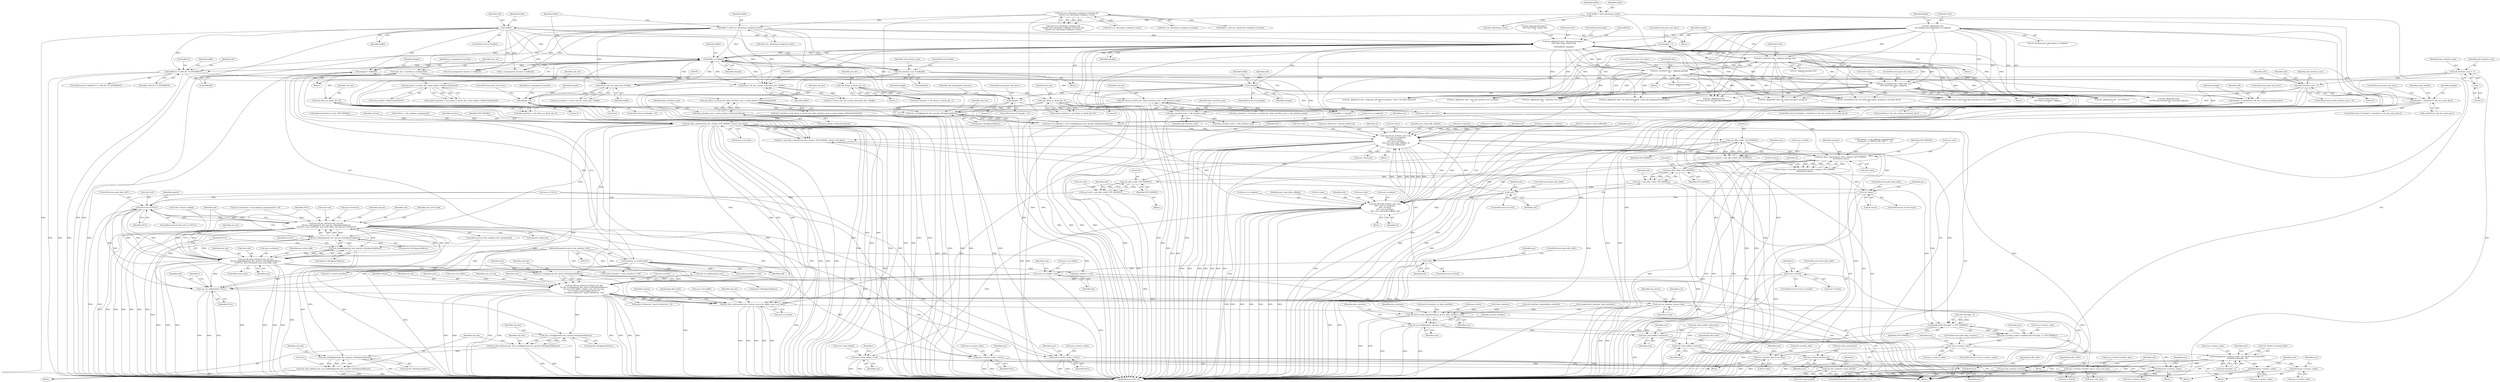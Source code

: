 digraph "0_linux_8835ba4a39cf53f705417b3b3a94eb067673f2c9@pointer" {
"1000955" [label="(Call,usb_rcvbulkpipe(usb_dev, epread->bEndpointAddress))"];
"1000478" [label="(Call,usb_ifnum_to_if(usb_dev, 0))"];
"1000162" [label="(Call,*usb_dev = interface_to_usbdev(intf))"];
"1000164" [label="(Call,interface_to_usbdev(intf))"];
"1000120" [label="(MethodParameterIn,struct usb_interface *intf)"];
"1000542" [label="(Call,usb_ifnum_to_if(usb_dev, (data_interface_num = union_header->bSlaveInterface0)))"];
"1000535" [label="(Call,usb_ifnum_to_if(usb_dev, union_header->bMasterInterface0))"];
"1000544" [label="(Call,data_interface_num = union_header->bSlaveInterface0)"];
"1000484" [label="(Call,usb_ifnum_to_if(usb_dev, (data_interface_num = call_interface_num)))"];
"1000486" [label="(Call,data_interface_num = call_interface_num)"];
"1000462" [label="(Call,call_interface_num > 0)"];
"1000180" [label="(Call,call_interface_num = -1)"];
"1000182" [label="(Call,-1)"];
"1000432" [label="(Call,call_interface_num = buffer[4])"];
"1000454" [label="(Call,buffer += elength)"];
"1000348" [label="(Call,elength = 1)"];
"1000396" [label="(Call,elength < sizeof(struct usb_cdc_country_functional_desc))"];
"1000339" [label="(Call,!elength)"];
"1000333" [label="(Call,elength = buffer[0])"];
"1000308" [label="(Call,buffer = intf->cur_altsetting->endpoint->extra)"];
"1000277" [label="(Call,intf->cur_altsetting->endpoint->extralen &&\n\t\t\t\tintf->cur_altsetting->endpoint->extra)"];
"1000254" [label="(Call,!buffer)"];
"1000132" [label="(Call,*buffer = intf->altsetting->extra)"];
"1000411" [label="(Call,elength < 4)"];
"1000423" [label="(Call,elength < 5)"];
"1000439" [label="(Call,dev_dbg(&intf->dev, \"Ignoring descriptor: \"\n\t\t\t\t\t\"type %02x, length %ud\n\",\n\t\t\t\t\tbuffer[2], elength))"];
"1000293" [label="(Call,dev_dbg(&intf->dev,\n\t\t\t\t\"Seeking extra descriptors on endpoint\n\"))"];
"1000342" [label="(Call,dev_err(&intf->dev, \"skipping garbage byte\n\"))"];
"1000359" [label="(Call,dev_err(&intf->dev, \"skipping garbage\n\"))"];
"1000381" [label="(Call,dev_err(&intf->dev, \"More than one \"\n\t\t\t\t\t\"union descriptor, skipping ...\n\"))"];
"1000373" [label="(Call,elength < sizeof(struct usb_cdc_union_desc))"];
"1000403" [label="(Call,(struct usb_cdc_country_functional_desc *)buffer)"];
"1000353" [label="(Call,buffer[1] != USB_DT_CS_INTERFACE)"];
"1000390" [label="(Call,(struct usb_cdc_union_desc *)buffer)"];
"1000240" [label="(Call,usb_ifnum_to_if(usb_dev, 0))"];
"1000235" [label="(Call,usb_ifnum_to_if(usb_dev, 1))"];
"1000951" [label="(Call,acm->rx_endpoint = usb_rcvbulkpipe(usb_dev, epread->bEndpointAddress))"];
"1001114" [label="(Call,usb_fill_int_urb(urb, acm->dev,\n\t\t\t\t\t acm->rx_endpoint,\n\t\t\t\t\t rb->base,\n\t\t\t\t\t acm->readsize,\n\t\t\t\t\t acm_read_bulk_callback, rb,\n\t\t\t\t\t acm->bInterval))"];
"1001062" [label="(Call,usb_alloc_coherent(acm->dev, readsize, GFP_KERNEL,\n\t\t\t\t\t\t\t\t&rb->dma))"];
"1001058" [label="(Call,rb->base = usb_alloc_coherent(acm->dev, readsize, GFP_KERNEL,\n\t\t\t\t\t\t\t\t&rb->dma))"];
"1001073" [label="(Call,!rb->base)"];
"1001135" [label="(Call,usb_fill_bulk_urb(urb, acm->dev,\n\t\t\t\t\t  acm->rx_endpoint,\n\t\t\t\t\t  rb->base,\n\t\t\t\t\t  acm->readsize,\n\t\t\t\t\t  acm_read_bulk_callback, rb))"];
"1001151" [label="(Call,acm->read_urbs[i] = urb)"];
"1001582" [label="(Call,usb_free_urb(acm->read_urbs[i]))"];
"1001090" [label="(Call,usb_alloc_urb(0, GFP_KERNEL))"];
"1001088" [label="(Call,urb = usb_alloc_urb(0, GFP_KERNEL))"];
"1001094" [label="(Call,!urb)"];
"1001187" [label="(Call,usb_alloc_urb(0, GFP_KERNEL))"];
"1001183" [label="(Call,snd->urb = usb_alloc_urb(0, GFP_KERNEL))"];
"1001191" [label="(Call,snd->urb == NULL)"];
"1001200" [label="(Call,usb_fill_int_urb(snd->urb, usb_dev,\n\t\t\t\tusb_sndintpipe(usb_dev, epwrite->bEndpointAddress),\n\t\t\t\tNULL, acm->writesize, acm_write_bulk, snd, epwrite->bInterval))"];
"1001205" [label="(Call,usb_sndintpipe(usb_dev, epwrite->bEndpointAddress))"];
"1001225" [label="(Call,usb_sndbulkpipe(usb_dev, epwrite->bEndpointAddress))"];
"1001220" [label="(Call,usb_fill_bulk_urb(snd->urb, usb_dev,\n\t\t\t\tusb_sndbulkpipe(usb_dev, epwrite->bEndpointAddress),\n\t\t\t\tNULL, acm->writesize, acm_write_bulk, snd))"];
"1001345" [label="(Call,acm->country_codes = NULL)"];
"1001538" [label="(Call,kfree(acm->country_codes))"];
"1001381" [label="(Call,acm->country_codes = NULL)"];
"1001398" [label="(Call,usb_rcvintpipe(usb_dev, epctrl->bEndpointAddress))"];
"1001393" [label="(Call,usb_fill_int_urb(acm->ctrlurb, usb_dev,\n\t\t\t usb_rcvintpipe(usb_dev, epctrl->bEndpointAddress),\n\t\t\t acm->ctrl_buffer, ctrlsize, acm_ctrl_irq, acm,\n\t\t\t /* works around buggy devices */\n\t\t\t epctrl->bInterval ? epctrl->bInterval : 16))"];
"1001455" [label="(Call,acm_set_line(acm, &acm->line))"];
"1001461" [label="(Call,usb_driver_claim_interface(&acm_driver, data_interface, acm))"];
"1001466" [label="(Call,usb_set_intfdata(data_interface, acm))"];
"1001588" [label="(Call,acm_read_buffers_free(acm))"];
"1001595" [label="(Call,acm_write_buffers_free(acm))"];
"1001608" [label="(Call,acm_release_minor(acm))"];
"1001610" [label="(Call,kfree(acm))"];
"1001500" [label="(Call,usb_rcvbulkpipe(usb_dev, epread->bEndpointAddress))"];
"1001498" [label="(Call,usb_clear_halt(usb_dev, usb_rcvbulkpipe(usb_dev, epread->bEndpointAddress)))"];
"1001507" [label="(Call,usb_sndbulkpipe(usb_dev, epwrite->bEndpointAddress))"];
"1001505" [label="(Call,usb_clear_halt(usb_dev, usb_sndbulkpipe(usb_dev, epwrite->bEndpointAddress)))"];
"1001590" [label="(Call,usb_free_urb(acm->ctrlurb))"];
"1001598" [label="(Call,usb_free_coherent(usb_dev, ctrlsize, acm->ctrl_buffer, acm->ctrl_dma))"];
"1001552" [label="(Call,usb_set_intfdata(intf, NULL))"];
"1001283" [label="(Call,kmalloc(cfd->bLength - 4, GFP_KERNEL))"];
"1001279" [label="(Call,acm->country_codes = kmalloc(cfd->bLength - 4, GFP_KERNEL))"];
"1001291" [label="(Call,!acm->country_codes)"];
"1001305" [label="(Call,memcpy(acm->country_codes, (u8 *)&cfd->wCountyCode0,\n\t\t\t\t\t\t\tcfd->bLength - 4))"];
"1001341" [label="(Call,kfree(acm->country_codes))"];
"1001377" [label="(Call,kfree(acm->country_codes))"];
"1001102" [label="(Call,urb->transfer_dma = rb->dma)"];
"1001002" [label="(Call,usb_alloc_coherent(usb_dev, ctrlsize, GFP_KERNEL, &acm->ctrl_dma))"];
"1001000" [label="(Call,buf = usb_alloc_coherent(usb_dev, ctrlsize, GFP_KERNEL, &acm->ctrl_dma))"];
"1001011" [label="(Call,!buf)"];
"1001014" [label="(Call,acm->ctrl_buffer = buf)"];
"1001029" [label="(Call,usb_alloc_urb(0, GFP_KERNEL))"];
"1001025" [label="(Call,acm->ctrlurb = usb_alloc_urb(0, GFP_KERNEL))"];
"1001033" [label="(Call,!acm->ctrlurb)"];
"1001424" [label="(Call,acm->ctrlurb->transfer_dma = acm->ctrl_dma)"];
"1000697" [label="(Call,dev_dbg(&intf->dev,\n\t\t\t\t\"Your device has switched interfaces.\n\"))"];
"1001505" [label="(Call,usb_clear_halt(usb_dev, usb_sndbulkpipe(usb_dev, epwrite->bEndpointAddress)))"];
"1001600" [label="(Identifier,ctrlsize)"];
"1001610" [label="(Call,kfree(acm))"];
"1000245" [label="(Call,!data_interface)"];
"1000484" [label="(Call,usb_ifnum_to_if(usb_dev, (data_interface_num = call_interface_num)))"];
"1000448" [label="(Identifier,elength)"];
"1000725" [label="(Call,usb_interface_claimed(data_interface))"];
"1000542" [label="(Call,usb_ifnum_to_if(usb_dev, (data_interface_num = union_header->bSlaveInterface0)))"];
"1001591" [label="(Call,acm->ctrlurb)"];
"1001140" [label="(Call,acm->rx_endpoint)"];
"1000830" [label="(Call,acm_alloc_minor(acm))"];
"1001080" [label="(Identifier,rb)"];
"1001381" [label="(Call,acm->country_codes = NULL)"];
"1001149" [label="(Identifier,acm_read_bulk_callback)"];
"1001026" [label="(Call,acm->ctrlurb)"];
"1001226" [label="(Identifier,usb_dev)"];
"1001032" [label="(ControlStructure,if (!acm->ctrlurb))"];
"1001404" [label="(Identifier,acm)"];
"1001004" [label="(Identifier,ctrlsize)"];
"1000469" [label="(Identifier,intf)"];
"1001214" [label="(Identifier,acm_write_bulk)"];
"1001224" [label="(Identifier,usb_dev)"];
"1001047" [label="(Block,)"];
"1000183" [label="(Literal,1)"];
"1001346" [label="(Call,acm->country_codes)"];
"1000300" [label="(Identifier,buflen)"];
"1000382" [label="(Call,&intf->dev)"];
"1001018" [label="(Identifier,buf)"];
"1000340" [label="(Identifier,elength)"];
"1001175" [label="(Call,*snd = &(acm->wb[i]))"];
"1001210" [label="(Identifier,NULL)"];
"1000535" [label="(Call,usb_ifnum_to_if(usb_dev, union_header->bMasterInterface0))"];
"1000456" [label="(Identifier,elength)"];
"1001187" [label="(Call,usb_alloc_urb(0, GFP_KERNEL))"];
"1001000" [label="(Call,buf = usb_alloc_coherent(usb_dev, ctrlsize, GFP_KERNEL, &acm->ctrl_dma))"];
"1000464" [label="(Literal,0)"];
"1000364" [label="(Literal,\"skipping garbage\n\")"];
"1001612" [label="(JumpTarget,alloc_fail:)"];
"1001119" [label="(Call,acm->rx_endpoint)"];
"1000164" [label="(Call,interface_to_usbdev(intf))"];
"1000432" [label="(Call,call_interface_num = buffer[4])"];
"1000411" [label="(Call,elength < 4)"];
"1001077" [label="(ControlStructure,goto alloc_fail6;)"];
"1001295" [label="(ControlStructure,goto skip_countries;)"];
"1000375" [label="(Call,sizeof(struct usb_cdc_union_desc))"];
"1001397" [label="(Identifier,usb_dev)"];
"1001598" [label="(Call,usb_free_coherent(usb_dev, ctrlsize, acm->ctrl_buffer, acm->ctrl_dma))"];
"1000387" [label="(ControlStructure,goto next_desc;)"];
"1001607" [label="(JumpTarget,alloc_fail2:)"];
"1000354" [label="(Call,buffer[1])"];
"1001239" [label="(Identifier,snd)"];
"1001089" [label="(Identifier,urb)"];
"1001159" [label="(Identifier,i)"];
"1000370" [label="(Block,)"];
"1000424" [label="(Identifier,elength)"];
"1001001" [label="(Identifier,buf)"];
"1000957" [label="(Call,epread->bEndpointAddress)"];
"1001230" [label="(Identifier,NULL)"];
"1001021" [label="(Call,acm_write_buffers_alloc(acm))"];
"1000891" [label="(Call,acm->dev = usb_dev)"];
"1001424" [label="(Call,acm->ctrlurb->transfer_dma = acm->ctrl_dma)"];
"1001195" [label="(Identifier,NULL)"];
"1001259" [label="(Call,usb_set_intfdata(intf, acm))"];
"1001383" [label="(Identifier,acm)"];
"1001002" [label="(Call,usb_alloc_coherent(usb_dev, ctrlsize, GFP_KERNEL, &acm->ctrl_dma))"];
"1000180" [label="(Call,call_interface_num = -1)"];
"1001594" [label="(JumpTarget,alloc_fail5:)"];
"1000253" [label="(ControlStructure,if (!buffer))"];
"1000120" [label="(MethodParameterIn,struct usb_interface *intf)"];
"1001513" [label="(Literal,0)"];
"1001015" [label="(Call,acm->ctrl_buffer)"];
"1001063" [label="(Call,acm->dev)"];
"1000543" [label="(Identifier,usb_dev)"];
"1000868" [label="(Call,acm->writesize = usb_endpoint_maxp(epwrite) * 20)"];
"1000433" [label="(Identifier,call_interface_num)"];
"1001034" [label="(Call,acm->ctrlurb)"];
"1001189" [label="(Identifier,GFP_KERNEL)"];
"1000848" [label="(Call,ctrlsize = usb_endpoint_maxp(epctrl))"];
"1001279" [label="(Call,acm->country_codes = kmalloc(cfd->bLength - 4, GFP_KERNEL))"];
"1001430" [label="(Call,acm->ctrl_dma)"];
"1000516" [label="(Call,dev_warn(&intf->dev,\"No union descriptor, testing for castrated device\n\"))"];
"1001601" [label="(Call,acm->ctrl_buffer)"];
"1001073" [label="(Call,!rb->base)"];
"1000241" [label="(Identifier,usb_dev)"];
"1000952" [label="(Call,acm->rx_endpoint)"];
"1000238" [label="(Call,control_interface = usb_ifnum_to_if(usb_dev, 0))"];
"1001143" [label="(Call,rb->base)"];
"1000400" [label="(ControlStructure,goto next_desc;)"];
"1000347" [label="(Literal,\"skipping garbage byte\n\")"];
"1000505" [label="(Call,dev_dbg(&intf->dev,\"No union descriptor, giving up\n\"))"];
"1001221" [label="(Call,snd->urb)"];
"1001369" [label="(Block,)"];
"1000362" [label="(Identifier,intf)"];
"1001003" [label="(Identifier,usb_dev)"];
"1000405" [label="(Identifier,buffer)"];
"1001290" [label="(ControlStructure,if (!acm->country_codes))"];
"1000422" [label="(ControlStructure,if (elength < 5))"];
"1001463" [label="(Identifier,acm_driver)"];
"1001292" [label="(Call,acm->country_codes)"];
"1001197" [label="(ControlStructure,if (usb_endpoint_xfer_int(epwrite)))"];
"1001201" [label="(Call,snd->urb)"];
"1001309" [label="(Call,(u8 *)&cfd->wCountyCode0)"];
"1000360" [label="(Call,&intf->dev)"];
"1001152" [label="(Call,acm->read_urbs[i])"];
"1001597" [label="(JumpTarget,alloc_fail4:)"];
"1001173" [label="(Block,)"];
"1001291" [label="(Call,!acm->country_codes)"];
"1000254" [label="(Call,!buffer)"];
"1000134" [label="(Call,intf->altsetting->extra)"];
"1000390" [label="(Call,(struct usb_cdc_union_desc *)buffer)"];
"1000440" [label="(Call,&intf->dev)"];
"1001058" [label="(Call,rb->base = usb_alloc_coherent(acm->dev, readsize, GFP_KERNEL,\n\t\t\t\t\t\t\t\t&rb->dma))"];
"1001385" [label="(Identifier,NULL)"];
"1001191" [label="(Call,snd->urb == NULL)"];
"1001049" [label="(Call,*rb = &(acm->read_buffers[i]))"];
"1001115" [label="(Identifier,urb)"];
"1001498" [label="(Call,usb_clear_halt(usb_dev, usb_rcvbulkpipe(usb_dev, epread->bEndpointAddress)))"];
"1000434" [label="(Call,buffer[4])"];
"1001095" [label="(Identifier,urb)"];
"1000449" [label="(ControlStructure,break;)"];
"1001116" [label="(Call,acm->dev)"];
"1001190" [label="(ControlStructure,if (snd->urb == NULL))"];
"1001398" [label="(Call,usb_rcvintpipe(usb_dev, epctrl->bEndpointAddress))"];
"1000293" [label="(Call,dev_dbg(&intf->dev,\n\t\t\t\t\"Seeking extra descriptors on endpoint\n\"))"];
"1001425" [label="(Call,acm->ctrlurb->transfer_dma)"];
"1001092" [label="(Identifier,GFP_KERNEL)"];
"1000374" [label="(Identifier,elength)"];
"1001506" [label="(Identifier,usb_dev)"];
"1001220" [label="(Call,usb_fill_bulk_urb(snd->urb, usb_dev,\n\t\t\t\tusb_sndbulkpipe(usb_dev, epwrite->bEndpointAddress),\n\t\t\t\tNULL, acm->writesize, acm_write_bulk, snd))"];
"1001010" [label="(ControlStructure,if (!buf))"];
"1001040" [label="(Identifier,i)"];
"1000277" [label="(Call,intf->cur_altsetting->endpoint->extralen &&\n\t\t\t\tintf->cur_altsetting->endpoint->extra)"];
"1000811" [label="(Call,dev_dbg(&intf->dev, \"interfaces are valid\n\"))"];
"1000236" [label="(Identifier,usb_dev)"];
"1000309" [label="(Identifier,buffer)"];
"1000427" [label="(Call,call_management_function = buffer[3])"];
"1001014" [label="(Call,acm->ctrl_buffer = buf)"];
"1000141" [label="(Identifier,buflen)"];
"1001289" [label="(Identifier,GFP_KERNEL)"];
"1001466" [label="(Call,usb_set_intfdata(data_interface, acm))"];
"1000332" [label="(Block,)"];
"1001306" [label="(Call,acm->country_codes)"];
"1001059" [label="(Call,rb->base)"];
"1000451" [label="(Call,buflen -= elength)"];
"1000240" [label="(Call,usb_ifnum_to_if(usb_dev, 0))"];
"1001199" [label="(Identifier,epwrite)"];
"1001207" [label="(Call,epwrite->bEndpointAddress)"];
"1001420" [label="(Identifier,acm)"];
"1000480" [label="(Literal,0)"];
"1000445" [label="(Call,buffer[2])"];
"1001456" [label="(Identifier,acm)"];
"1001075" [label="(Identifier,rb)"];
"1000310" [label="(Call,intf->cur_altsetting->endpoint->extra)"];
"1001352" [label="(Identifier,acm)"];
"1001206" [label="(Identifier,usb_dev)"];
"1000466" [label="(Call,dev_dbg(&intf->dev, \"No union descriptor, using call management descriptor\n\"))"];
"1001135" [label="(Call,usb_fill_bulk_urb(urb, acm->dev,\n\t\t\t\t\t  acm->rx_endpoint,\n\t\t\t\t\t  rb->base,\n\t\t\t\t\t  acm->readsize,\n\t\t\t\t\t  acm_read_bulk_callback, rb))"];
"1001461" [label="(Call,usb_driver_claim_interface(&acm_driver, data_interface, acm))"];
"1001399" [label="(Identifier,usb_dev)"];
"1001111" [label="(Identifier,acm)"];
"1000388" [label="(Call,union_header = (struct usb_cdc_union_desc *)buffer)"];
"1001403" [label="(Call,acm->ctrl_buffer)"];
"1001066" [label="(Identifier,readsize)"];
"1001103" [label="(Call,urb->transfer_dma)"];
"1001154" [label="(Identifier,acm)"];
"1001035" [label="(Identifier,acm)"];
"1001130" [label="(Call,acm->bInterval)"];
"1000415" [label="(Call,ac_management_function = buffer[3])"];
"1000271" [label="(Call,intf->cur_altsetting->endpoint &&\n\t\t\t\tintf->cur_altsetting->endpoint->extralen &&\n\t\t\t\tintf->cur_altsetting->endpoint->extra)"];
"1000962" [label="(Identifier,acm)"];
"1001465" [label="(Identifier,acm)"];
"1000951" [label="(Call,acm->rx_endpoint = usb_rcvbulkpipe(usb_dev, epread->bEndpointAddress))"];
"1000372" [label="(ControlStructure,if (elength < sizeof(struct usb_cdc_union_desc)))"];
"1001499" [label="(Identifier,usb_dev)"];
"1000341" [label="(Block,)"];
"1001011" [label="(Call,!buf)"];
"1000462" [label="(Call,call_interface_num > 0)"];
"1000173" [label="(Identifier,ac_management_function)"];
"1000428" [label="(Identifier,call_management_function)"];
"1001113" [label="(Block,)"];
"1000335" [label="(Call,buffer[0])"];
"1000703" [label="(Call,swap(control_interface, data_interface))"];
"1000355" [label="(Identifier,buffer)"];
"1001305" [label="(Call,memcpy(acm->country_codes, (u8 *)&cfd->wCountyCode0,\n\t\t\t\t\t\t\tcfd->bLength - 4))"];
"1001608" [label="(Call,acm_release_minor(acm))"];
"1001016" [label="(Identifier,acm)"];
"1001553" [label="(Identifier,intf)"];
"1000970" [label="(Call,acm->bInterval = epread->bInterval)"];
"1001074" [label="(Call,rb->base)"];
"1001022" [label="(Identifier,acm)"];
"1000368" [label="(Identifier,buffer)"];
"1000255" [label="(Identifier,buffer)"];
"1001091" [label="(Literal,0)"];
"1001340" [label="(Block,)"];
"1000824" [label="(Call,acm == NULL)"];
"1001519" [label="(Block,)"];
"1000357" [label="(Identifier,USB_DT_CS_INTERFACE)"];
"1000163" [label="(Identifier,usb_dev)"];
"1000478" [label="(Call,usb_ifnum_to_if(usb_dev, 0))"];
"1000546" [label="(Call,union_header->bSlaveInterface0)"];
"1000392" [label="(Identifier,buffer)"];
"1001341" [label="(Call,kfree(acm->country_codes))"];
"1000915" [label="(Call,acm->readsize = readsize)"];
"1001298" [label="(Identifier,acm)"];
"1001604" [label="(Call,acm->ctrl_dma)"];
"1000377" [label="(ControlStructure,goto next_desc;)"];
"1001388" [label="(Identifier,acm)"];
"1001464" [label="(Identifier,data_interface)"];
"1000576" [label="(Call,control_interface == data_interface)"];
"1000398" [label="(Call,sizeof(struct usb_cdc_country_functional_desc))"];
"1000426" [label="(ControlStructure,goto next_desc;)"];
"1001106" [label="(Call,rb->dma)"];
"1000349" [label="(Identifier,elength)"];
"1001235" [label="(Identifier,snd)"];
"1000186" [label="(Identifier,data_interface_num)"];
"1001400" [label="(Call,epctrl->bEndpointAddress)"];
"1000380" [label="(Block,)"];
"1000580" [label="(Call,dev_warn(&intf->dev,\"Control and data interfaces are not separated!\n\"))"];
"1001615" [label="(MethodReturn,static int)"];
"1001157" [label="(Identifier,urb)"];
"1001409" [label="(Call,epctrl->bInterval ? epctrl->bInterval : 16)"];
"1000373" [label="(Call,elength < sizeof(struct usb_cdc_union_desc))"];
"1001219" [label="(ControlStructure,else)"];
"1000132" [label="(Call,*buffer = intf->altsetting->extra)"];
"1001377" [label="(Call,kfree(acm->country_codes))"];
"1001583" [label="(Call,acm->read_urbs[i])"];
"1000339" [label="(Call,!elength)"];
"1001184" [label="(Call,snd->urb)"];
"1001507" [label="(Call,usb_sndbulkpipe(usb_dev, epwrite->bEndpointAddress))"];
"1000536" [label="(Identifier,usb_dev)"];
"1000412" [label="(Identifier,elength)"];
"1000260" [label="(Identifier,intf)"];
"1000381" [label="(Call,dev_err(&intf->dev, \"More than one \"\n\t\t\t\t\t\"union descriptor, skipping ...\n\"))"];
"1000715" [label="(Call,intf != control_interface)"];
"1001193" [label="(Identifier,snd)"];
"1001609" [label="(Identifier,acm)"];
"1000488" [label="(Identifier,call_interface_num)"];
"1001231" [label="(Call,acm->writesize)"];
"1001436" [label="(Identifier,intf)"];
"1000235" [label="(Call,usb_ifnum_to_if(usb_dev, 1))"];
"1000333" [label="(Call,elength = buffer[0])"];
"1000342" [label="(Call,dev_err(&intf->dev, \"skipping garbage byte\n\"))"];
"1000268" [label="(Identifier,buflen)"];
"1001554" [label="(Identifier,NULL)"];
"1001025" [label="(Call,acm->ctrlurb = usb_alloc_urb(0, GFP_KERNEL))"];
"1000352" [label="(ControlStructure,if (buffer[1] != USB_DT_CS_INTERFACE))"];
"1000852" [label="(Call,readsize = usb_endpoint_maxp(epread) *\n\t\t\t\t(quirks == SINGLE_RX_URB ? 1 : 2))"];
"1001030" [label="(Literal,0)"];
"1001573" [label="(ControlStructure,for (i = 0; i < num_rx_buf; i++))"];
"1000395" [label="(ControlStructure,if (elength < sizeof(struct usb_cdc_country_functional_desc)))"];
"1001538" [label="(Call,kfree(acm->country_codes))"];
"1001345" [label="(Call,acm->country_codes = NULL)"];
"1000181" [label="(Identifier,call_interface_num)"];
"1000545" [label="(Identifier,data_interface_num)"];
"1001099" [label="(Identifier,urb)"];
"1001200" [label="(Call,usb_fill_int_urb(snd->urb, usb_dev,\n\t\t\t\tusb_sndintpipe(usb_dev, epwrite->bEndpointAddress),\n\t\t\t\tNULL, acm->writesize, acm_write_bulk, snd, epwrite->bInterval))"];
"1001497" [label="(Block,)"];
"1001225" [label="(Call,usb_sndbulkpipe(usb_dev, epwrite->bEndpointAddress))"];
"1001205" [label="(Call,usb_sndintpipe(usb_dev, epwrite->bEndpointAddress))"];
"1001293" [label="(Identifier,acm)"];
"1001347" [label="(Identifier,acm)"];
"1001031" [label="(Identifier,GFP_KERNEL)"];
"1001595" [label="(Call,acm_write_buffers_free(acm))"];
"1000476" [label="(Call,data_interface = usb_ifnum_to_if(usb_dev, 0))"];
"1000486" [label="(Call,data_interface_num = call_interface_num)"];
"1001183" [label="(Call,snd->urb = usb_alloc_urb(0, GFP_KERNEL))"];
"1001096" [label="(ControlStructure,goto alloc_fail6;)"];
"1000397" [label="(Identifier,elength)"];
"1000386" [label="(Literal,\"More than one \"\n\t\t\t\t\t\"union descriptor, skipping ...\n\")"];
"1001033" [label="(Call,!acm->ctrlurb)"];
"1001280" [label="(Call,acm->country_codes)"];
"1000162" [label="(Call,*usb_dev = interface_to_usbdev(intf))"];
"1000425" [label="(Literal,5)"];
"1001114" [label="(Call,usb_fill_int_urb(urb, acm->dev,\n\t\t\t\t\t acm->rx_endpoint,\n\t\t\t\t\t rb->base,\n\t\t\t\t\t acm->readsize,\n\t\t\t\t\t acm_read_bulk_callback, rb,\n\t\t\t\t\t acm->bInterval))"];
"1001067" [label="(Identifier,GFP_KERNEL)"];
"1000334" [label="(Identifier,elength)"];
"1001590" [label="(Call,usb_free_urb(acm->ctrlurb))"];
"1001150" [label="(Identifier,rb)"];
"1001508" [label="(Identifier,usb_dev)"];
"1000533" [label="(Call,control_interface = usb_ifnum_to_if(usb_dev, union_header->bMasterInterface0))"];
"1001136" [label="(Identifier,urb)"];
"1000308" [label="(Call,buffer = intf->cur_altsetting->endpoint->extra)"];
"1000379" [label="(Identifier,union_header)"];
"1000285" [label="(Call,intf->cur_altsetting->endpoint->extra)"];
"1000414" [label="(ControlStructure,goto next_desc;)"];
"1001455" [label="(Call,acm_set_line(acm, &acm->line))"];
"1000353" [label="(Call,buffer[1] != USB_DT_CS_INTERFACE)"];
"1000455" [label="(Identifier,buffer)"];
"1000423" [label="(Call,elength < 5)"];
"1001552" [label="(Call,usb_set_intfdata(intf, NULL))"];
"1001557" [label="(Identifier,i)"];
"1001278" [label="(Block,)"];
"1001005" [label="(Identifier,GFP_KERNEL)"];
"1000461" [label="(ControlStructure,if (call_interface_num > 0))"];
"1000482" [label="(Call,data_interface = usb_ifnum_to_if(usb_dev, (data_interface_num = call_interface_num)))"];
"1001284" [label="(Call,cfd->bLength - 4)"];
"1001151" [label="(Call,acm->read_urbs[i] = urb)"];
"1001129" [label="(Identifier,rb)"];
"1000437" [label="(ControlStructure,break;)"];
"1000165" [label="(Identifier,intf)"];
"1000292" [label="(Block,)"];
"1001500" [label="(Call,usb_rcvbulkpipe(usb_dev, epread->bEndpointAddress))"];
"1001589" [label="(Identifier,acm)"];
"1000527" [label="(Call,data_interface = intf)"];
"1000439" [label="(Call,dev_dbg(&intf->dev, \"Ignoring descriptor: \"\n\t\t\t\t\t\"type %02x, length %ud\n\",\n\t\t\t\t\tbuffer[2], elength))"];
"1000345" [label="(Identifier,intf)"];
"1000396" [label="(Call,elength < sizeof(struct usb_cdc_country_functional_desc))"];
"1000410" [label="(ControlStructure,if (elength < 4))"];
"1000278" [label="(Call,intf->cur_altsetting->endpoint->extralen)"];
"1000537" [label="(Call,union_header->bMasterInterface0)"];
"1001134" [label="(Block,)"];
"1001582" [label="(Call,usb_free_urb(acm->read_urbs[i]))"];
"1000487" [label="(Identifier,data_interface_num)"];
"1001188" [label="(Literal,0)"];
"1000485" [label="(Identifier,usb_dev)"];
"1000801" [label="(Call,dev_dbg(&intf->dev,\n\t\t\t\"The data interface has switched endpoints\n\"))"];
"1000463" [label="(Identifier,call_interface_num)"];
"1001588" [label="(Call,acm_read_buffers_free(acm))"];
"1001581" [label="(Identifier,i)"];
"1001467" [label="(Identifier,data_interface)"];
"1001122" [label="(Call,rb->base)"];
"1000479" [label="(Identifier,usb_dev)"];
"1001029" [label="(Call,usb_alloc_urb(0, GFP_KERNEL))"];
"1001211" [label="(Call,acm->writesize)"];
"1000540" [label="(Call,data_interface = usb_ifnum_to_if(usb_dev, (data_interface_num = union_header->bSlaveInterface0)))"];
"1001012" [label="(Identifier,buf)"];
"1001196" [label="(ControlStructure,goto alloc_fail7;)"];
"1001342" [label="(Call,acm->country_codes)"];
"1000454" [label="(Call,buffer += elength)"];
"1001407" [label="(Identifier,acm_ctrl_irq)"];
"1001509" [label="(Call,epwrite->bEndpointAddress)"];
"1001546" [label="(Identifier,acm)"];
"1001462" [label="(Call,&acm_driver)"];
"1000294" [label="(Call,&intf->dev)"];
"1000499" [label="(Identifier,intf)"];
"1001128" [label="(Identifier,acm_read_bulk_callback)"];
"1001137" [label="(Call,acm->dev)"];
"1001457" [label="(Call,&acm->line)"];
"1001599" [label="(Identifier,usb_dev)"];
"1000299" [label="(Call,buflen = intf->cur_altsetting->endpoint->extralen)"];
"1001408" [label="(Identifier,acm)"];
"1001596" [label="(Identifier,acm)"];
"1000569" [label="(Call,dev_dbg(&intf->dev, \"Separate call control interface. That is not fully supported.\n\"))"];
"1000350" [label="(Literal,1)"];
"1001006" [label="(Call,&acm->ctrl_dma)"];
"1000182" [label="(Call,-1)"];
"1000359" [label="(Call,dev_err(&intf->dev, \"skipping garbage\n\"))"];
"1000233" [label="(Call,data_interface = usb_ifnum_to_if(usb_dev, 1))"];
"1000343" [label="(Call,&intf->dev)"];
"1001068" [label="(Call,&rb->dma)"];
"1001216" [label="(Call,epwrite->bInterval)"];
"1001204" [label="(Identifier,usb_dev)"];
"1000566" [label="(Call,data_interface_num != call_interface_num)"];
"1000237" [label="(Literal,1)"];
"1000298" [label="(Literal,\"Seeking extra descriptors on endpoint\n\")"];
"1001468" [label="(Identifier,acm)"];
"1000403" [label="(Call,(struct usb_cdc_country_functional_desc *)buffer)"];
"1001283" [label="(Call,kmalloc(cfd->bLength - 4, GFP_KERNEL))"];
"1000401" [label="(Call,cfd = (struct usb_cdc_country_functional_desc *)buffer)"];
"1001102" [label="(Call,urb->transfer_dma = rb->dma)"];
"1001192" [label="(Call,snd->urb)"];
"1000413" [label="(Literal,4)"];
"1000122" [label="(Block,)"];
"1000358" [label="(Block,)"];
"1000330" [label="(Identifier,buflen)"];
"1000338" [label="(ControlStructure,if (!elength))"];
"1000348" [label="(Call,elength = 1)"];
"1000956" [label="(Identifier,usb_dev)"];
"1001382" [label="(Call,acm->country_codes)"];
"1000819" [label="(Call,kzalloc(sizeof(struct acm), GFP_KERNEL))"];
"1001146" [label="(Call,acm->readsize)"];
"1001470" [label="(Identifier,control_interface)"];
"1001393" [label="(Call,usb_fill_int_urb(acm->ctrlurb, usb_dev,\n\t\t\t usb_rcvintpipe(usb_dev, epctrl->bEndpointAddress),\n\t\t\t acm->ctrl_buffer, ctrlsize, acm_ctrl_irq, acm,\n\t\t\t /* works around buggy devices */\n\t\t\t epctrl->bInterval ? epctrl->bInterval : 16))"];
"1000728" [label="(Call,dev_dbg(&intf->dev, \"The data interface isn't available\n\"))"];
"1001322" [label="(Identifier,acm)"];
"1001315" [label="(Call,cfd->bLength - 4)"];
"1001227" [label="(Call,epwrite->bEndpointAddress)"];
"1000351" [label="(ControlStructure,goto next_desc;)"];
"1001234" [label="(Identifier,acm_write_bulk)"];
"1001072" [label="(ControlStructure,if (!rb->base))"];
"1001125" [label="(Call,acm->readsize)"];
"1000365" [label="(ControlStructure,goto next_desc;)"];
"1001394" [label="(Call,acm->ctrlurb)"];
"1001539" [label="(Call,acm->country_codes)"];
"1000416" [label="(Identifier,ac_management_function)"];
"1000402" [label="(Identifier,cfd)"];
"1001406" [label="(Identifier,ctrlsize)"];
"1000444" [label="(Literal,\"Ignoring descriptor: \"\n\t\t\t\t\t\"type %02x, length %ud\n\")"];
"1001378" [label="(Call,acm->country_codes)"];
"1000525" [label="(Call,control_interface = data_interface = intf)"];
"1001013" [label="(ControlStructure,goto alloc_fail2;)"];
"1000489" [label="(Call,control_interface = intf)"];
"1000556" [label="(Call,dev_dbg(&intf->dev, \"no interfaces\n\"))"];
"1000242" [label="(Literal,0)"];
"1001090" [label="(Call,usb_alloc_urb(0, GFP_KERNEL))"];
"1001215" [label="(Identifier,snd)"];
"1001088" [label="(Call,urb = usb_alloc_urb(0, GFP_KERNEL))"];
"1001592" [label="(Identifier,acm)"];
"1001094" [label="(Call,!urb)"];
"1000133" [label="(Identifier,buffer)"];
"1001093" [label="(ControlStructure,if (!urb))"];
"1000544" [label="(Call,data_interface_num = union_header->bSlaveInterface0)"];
"1001062" [label="(Call,usb_alloc_coherent(acm->dev, readsize, GFP_KERNEL,\n\t\t\t\t\t\t\t\t&rb->dma))"];
"1001501" [label="(Identifier,usb_dev)"];
"1001611" [label="(Identifier,acm)"];
"1001502" [label="(Call,epread->bEndpointAddress)"];
"1001037" [label="(ControlStructure,goto alloc_fail5;)"];
"1001349" [label="(Identifier,NULL)"];
"1000955" [label="(Call,usb_rcvbulkpipe(usb_dev, epread->bEndpointAddress))"];
"1000955" -> "1000951"  [label="AST: "];
"1000955" -> "1000957"  [label="CFG: "];
"1000956" -> "1000955"  [label="AST: "];
"1000957" -> "1000955"  [label="AST: "];
"1000951" -> "1000955"  [label="CFG: "];
"1000955" -> "1001615"  [label="DDG: "];
"1000955" -> "1000951"  [label="DDG: "];
"1000955" -> "1000951"  [label="DDG: "];
"1000478" -> "1000955"  [label="DDG: "];
"1000542" -> "1000955"  [label="DDG: "];
"1000484" -> "1000955"  [label="DDG: "];
"1000162" -> "1000955"  [label="DDG: "];
"1000240" -> "1000955"  [label="DDG: "];
"1000955" -> "1001002"  [label="DDG: "];
"1000955" -> "1001500"  [label="DDG: "];
"1000478" -> "1000476"  [label="AST: "];
"1000478" -> "1000480"  [label="CFG: "];
"1000479" -> "1000478"  [label="AST: "];
"1000480" -> "1000478"  [label="AST: "];
"1000476" -> "1000478"  [label="CFG: "];
"1000478" -> "1001615"  [label="DDG: "];
"1000478" -> "1000476"  [label="DDG: "];
"1000478" -> "1000476"  [label="DDG: "];
"1000162" -> "1000478"  [label="DDG: "];
"1000478" -> "1000891"  [label="DDG: "];
"1000162" -> "1000122"  [label="AST: "];
"1000162" -> "1000164"  [label="CFG: "];
"1000163" -> "1000162"  [label="AST: "];
"1000164" -> "1000162"  [label="AST: "];
"1000173" -> "1000162"  [label="CFG: "];
"1000162" -> "1001615"  [label="DDG: "];
"1000162" -> "1001615"  [label="DDG: "];
"1000164" -> "1000162"  [label="DDG: "];
"1000162" -> "1000235"  [label="DDG: "];
"1000162" -> "1000484"  [label="DDG: "];
"1000162" -> "1000535"  [label="DDG: "];
"1000162" -> "1000891"  [label="DDG: "];
"1000164" -> "1000165"  [label="CFG: "];
"1000165" -> "1000164"  [label="AST: "];
"1000164" -> "1001615"  [label="DDG: "];
"1000120" -> "1000164"  [label="DDG: "];
"1000164" -> "1000489"  [label="DDG: "];
"1000164" -> "1000525"  [label="DDG: "];
"1000164" -> "1000527"  [label="DDG: "];
"1000164" -> "1000715"  [label="DDG: "];
"1000164" -> "1001259"  [label="DDG: "];
"1000164" -> "1001552"  [label="DDG: "];
"1000120" -> "1000119"  [label="AST: "];
"1000120" -> "1001615"  [label="DDG: "];
"1000120" -> "1000489"  [label="DDG: "];
"1000120" -> "1000525"  [label="DDG: "];
"1000120" -> "1000527"  [label="DDG: "];
"1000120" -> "1000715"  [label="DDG: "];
"1000120" -> "1001259"  [label="DDG: "];
"1000120" -> "1001552"  [label="DDG: "];
"1000542" -> "1000540"  [label="AST: "];
"1000542" -> "1000544"  [label="CFG: "];
"1000543" -> "1000542"  [label="AST: "];
"1000544" -> "1000542"  [label="AST: "];
"1000540" -> "1000542"  [label="CFG: "];
"1000542" -> "1001615"  [label="DDG: "];
"1000542" -> "1000540"  [label="DDG: "];
"1000535" -> "1000542"  [label="DDG: "];
"1000544" -> "1000542"  [label="DDG: "];
"1000542" -> "1000891"  [label="DDG: "];
"1000535" -> "1000533"  [label="AST: "];
"1000535" -> "1000537"  [label="CFG: "];
"1000536" -> "1000535"  [label="AST: "];
"1000537" -> "1000535"  [label="AST: "];
"1000533" -> "1000535"  [label="CFG: "];
"1000535" -> "1001615"  [label="DDG: "];
"1000535" -> "1000533"  [label="DDG: "];
"1000535" -> "1000533"  [label="DDG: "];
"1000544" -> "1000546"  [label="CFG: "];
"1000545" -> "1000544"  [label="AST: "];
"1000546" -> "1000544"  [label="AST: "];
"1000544" -> "1001615"  [label="DDG: "];
"1000544" -> "1001615"  [label="DDG: "];
"1000544" -> "1000566"  [label="DDG: "];
"1000484" -> "1000482"  [label="AST: "];
"1000484" -> "1000486"  [label="CFG: "];
"1000485" -> "1000484"  [label="AST: "];
"1000486" -> "1000484"  [label="AST: "];
"1000482" -> "1000484"  [label="CFG: "];
"1000484" -> "1001615"  [label="DDG: "];
"1000484" -> "1000482"  [label="DDG: "];
"1000486" -> "1000484"  [label="DDG: "];
"1000462" -> "1000484"  [label="DDG: "];
"1000484" -> "1000891"  [label="DDG: "];
"1000486" -> "1000488"  [label="CFG: "];
"1000487" -> "1000486"  [label="AST: "];
"1000488" -> "1000486"  [label="AST: "];
"1000486" -> "1001615"  [label="DDG: "];
"1000486" -> "1001615"  [label="DDG: "];
"1000462" -> "1000486"  [label="DDG: "];
"1000486" -> "1000566"  [label="DDG: "];
"1000462" -> "1000461"  [label="AST: "];
"1000462" -> "1000464"  [label="CFG: "];
"1000463" -> "1000462"  [label="AST: "];
"1000464" -> "1000462"  [label="AST: "];
"1000469" -> "1000462"  [label="CFG: "];
"1000499" -> "1000462"  [label="CFG: "];
"1000462" -> "1001615"  [label="DDG: "];
"1000462" -> "1001615"  [label="DDG: "];
"1000180" -> "1000462"  [label="DDG: "];
"1000432" -> "1000462"  [label="DDG: "];
"1000462" -> "1000566"  [label="DDG: "];
"1000180" -> "1000122"  [label="AST: "];
"1000180" -> "1000182"  [label="CFG: "];
"1000181" -> "1000180"  [label="AST: "];
"1000182" -> "1000180"  [label="AST: "];
"1000186" -> "1000180"  [label="CFG: "];
"1000180" -> "1001615"  [label="DDG: "];
"1000182" -> "1000180"  [label="DDG: "];
"1000180" -> "1000566"  [label="DDG: "];
"1000182" -> "1000183"  [label="CFG: "];
"1000183" -> "1000182"  [label="AST: "];
"1000432" -> "1000370"  [label="AST: "];
"1000432" -> "1000434"  [label="CFG: "];
"1000433" -> "1000432"  [label="AST: "];
"1000434" -> "1000432"  [label="AST: "];
"1000437" -> "1000432"  [label="CFG: "];
"1000432" -> "1001615"  [label="DDG: "];
"1000432" -> "1001615"  [label="DDG: "];
"1000454" -> "1000432"  [label="DDG: "];
"1000308" -> "1000432"  [label="DDG: "];
"1000254" -> "1000432"  [label="DDG: "];
"1000432" -> "1000566"  [label="DDG: "];
"1000454" -> "1000332"  [label="AST: "];
"1000454" -> "1000456"  [label="CFG: "];
"1000455" -> "1000454"  [label="AST: "];
"1000456" -> "1000454"  [label="AST: "];
"1000330" -> "1000454"  [label="CFG: "];
"1000454" -> "1001615"  [label="DDG: "];
"1000454" -> "1001615"  [label="DDG: "];
"1000454" -> "1000333"  [label="DDG: "];
"1000454" -> "1000353"  [label="DDG: "];
"1000454" -> "1000390"  [label="DDG: "];
"1000454" -> "1000403"  [label="DDG: "];
"1000454" -> "1000415"  [label="DDG: "];
"1000454" -> "1000427"  [label="DDG: "];
"1000454" -> "1000439"  [label="DDG: "];
"1000348" -> "1000454"  [label="DDG: "];
"1000396" -> "1000454"  [label="DDG: "];
"1000411" -> "1000454"  [label="DDG: "];
"1000423" -> "1000454"  [label="DDG: "];
"1000339" -> "1000454"  [label="DDG: "];
"1000439" -> "1000454"  [label="DDG: "];
"1000439" -> "1000454"  [label="DDG: "];
"1000373" -> "1000454"  [label="DDG: "];
"1000308" -> "1000454"  [label="DDG: "];
"1000403" -> "1000454"  [label="DDG: "];
"1000353" -> "1000454"  [label="DDG: "];
"1000254" -> "1000454"  [label="DDG: "];
"1000390" -> "1000454"  [label="DDG: "];
"1000348" -> "1000341"  [label="AST: "];
"1000348" -> "1000350"  [label="CFG: "];
"1000349" -> "1000348"  [label="AST: "];
"1000350" -> "1000348"  [label="AST: "];
"1000351" -> "1000348"  [label="CFG: "];
"1000348" -> "1000451"  [label="DDG: "];
"1000396" -> "1000395"  [label="AST: "];
"1000396" -> "1000398"  [label="CFG: "];
"1000397" -> "1000396"  [label="AST: "];
"1000398" -> "1000396"  [label="AST: "];
"1000400" -> "1000396"  [label="CFG: "];
"1000402" -> "1000396"  [label="CFG: "];
"1000396" -> "1001615"  [label="DDG: "];
"1000396" -> "1001615"  [label="DDG: "];
"1000339" -> "1000396"  [label="DDG: "];
"1000396" -> "1000451"  [label="DDG: "];
"1000339" -> "1000338"  [label="AST: "];
"1000339" -> "1000340"  [label="CFG: "];
"1000340" -> "1000339"  [label="AST: "];
"1000345" -> "1000339"  [label="CFG: "];
"1000355" -> "1000339"  [label="CFG: "];
"1000339" -> "1001615"  [label="DDG: "];
"1000339" -> "1001615"  [label="DDG: "];
"1000333" -> "1000339"  [label="DDG: "];
"1000339" -> "1000373"  [label="DDG: "];
"1000339" -> "1000411"  [label="DDG: "];
"1000339" -> "1000423"  [label="DDG: "];
"1000339" -> "1000439"  [label="DDG: "];
"1000339" -> "1000451"  [label="DDG: "];
"1000333" -> "1000332"  [label="AST: "];
"1000333" -> "1000335"  [label="CFG: "];
"1000334" -> "1000333"  [label="AST: "];
"1000335" -> "1000333"  [label="AST: "];
"1000340" -> "1000333"  [label="CFG: "];
"1000333" -> "1001615"  [label="DDG: "];
"1000308" -> "1000333"  [label="DDG: "];
"1000254" -> "1000333"  [label="DDG: "];
"1000308" -> "1000292"  [label="AST: "];
"1000308" -> "1000310"  [label="CFG: "];
"1000309" -> "1000308"  [label="AST: "];
"1000310" -> "1000308"  [label="AST: "];
"1000330" -> "1000308"  [label="CFG: "];
"1000308" -> "1001615"  [label="DDG: "];
"1000308" -> "1001615"  [label="DDG: "];
"1000277" -> "1000308"  [label="DDG: "];
"1000308" -> "1000353"  [label="DDG: "];
"1000308" -> "1000390"  [label="DDG: "];
"1000308" -> "1000403"  [label="DDG: "];
"1000308" -> "1000415"  [label="DDG: "];
"1000308" -> "1000427"  [label="DDG: "];
"1000308" -> "1000439"  [label="DDG: "];
"1000277" -> "1000271"  [label="AST: "];
"1000277" -> "1000278"  [label="CFG: "];
"1000277" -> "1000285"  [label="CFG: "];
"1000278" -> "1000277"  [label="AST: "];
"1000285" -> "1000277"  [label="AST: "];
"1000271" -> "1000277"  [label="CFG: "];
"1000277" -> "1001615"  [label="DDG: "];
"1000277" -> "1001615"  [label="DDG: "];
"1000277" -> "1000271"  [label="DDG: "];
"1000277" -> "1000271"  [label="DDG: "];
"1000277" -> "1000299"  [label="DDG: "];
"1000254" -> "1000253"  [label="AST: "];
"1000254" -> "1000255"  [label="CFG: "];
"1000255" -> "1000254"  [label="AST: "];
"1000260" -> "1000254"  [label="CFG: "];
"1000268" -> "1000254"  [label="CFG: "];
"1000254" -> "1001615"  [label="DDG: "];
"1000254" -> "1001615"  [label="DDG: "];
"1000132" -> "1000254"  [label="DDG: "];
"1000254" -> "1000353"  [label="DDG: "];
"1000254" -> "1000390"  [label="DDG: "];
"1000254" -> "1000403"  [label="DDG: "];
"1000254" -> "1000415"  [label="DDG: "];
"1000254" -> "1000427"  [label="DDG: "];
"1000254" -> "1000439"  [label="DDG: "];
"1000132" -> "1000122"  [label="AST: "];
"1000132" -> "1000134"  [label="CFG: "];
"1000133" -> "1000132"  [label="AST: "];
"1000134" -> "1000132"  [label="AST: "];
"1000141" -> "1000132"  [label="CFG: "];
"1000132" -> "1001615"  [label="DDG: "];
"1000132" -> "1001615"  [label="DDG: "];
"1000411" -> "1000410"  [label="AST: "];
"1000411" -> "1000413"  [label="CFG: "];
"1000412" -> "1000411"  [label="AST: "];
"1000413" -> "1000411"  [label="AST: "];
"1000414" -> "1000411"  [label="CFG: "];
"1000416" -> "1000411"  [label="CFG: "];
"1000411" -> "1001615"  [label="DDG: "];
"1000411" -> "1001615"  [label="DDG: "];
"1000411" -> "1000451"  [label="DDG: "];
"1000423" -> "1000422"  [label="AST: "];
"1000423" -> "1000425"  [label="CFG: "];
"1000424" -> "1000423"  [label="AST: "];
"1000425" -> "1000423"  [label="AST: "];
"1000426" -> "1000423"  [label="CFG: "];
"1000428" -> "1000423"  [label="CFG: "];
"1000423" -> "1001615"  [label="DDG: "];
"1000423" -> "1001615"  [label="DDG: "];
"1000423" -> "1000451"  [label="DDG: "];
"1000439" -> "1000370"  [label="AST: "];
"1000439" -> "1000448"  [label="CFG: "];
"1000440" -> "1000439"  [label="AST: "];
"1000444" -> "1000439"  [label="AST: "];
"1000445" -> "1000439"  [label="AST: "];
"1000448" -> "1000439"  [label="AST: "];
"1000449" -> "1000439"  [label="CFG: "];
"1000439" -> "1001615"  [label="DDG: "];
"1000439" -> "1001615"  [label="DDG: "];
"1000439" -> "1001615"  [label="DDG: "];
"1000439" -> "1001615"  [label="DDG: "];
"1000439" -> "1000342"  [label="DDG: "];
"1000439" -> "1000359"  [label="DDG: "];
"1000439" -> "1000381"  [label="DDG: "];
"1000439" -> "1000390"  [label="DDG: "];
"1000439" -> "1000403"  [label="DDG: "];
"1000293" -> "1000439"  [label="DDG: "];
"1000342" -> "1000439"  [label="DDG: "];
"1000359" -> "1000439"  [label="DDG: "];
"1000381" -> "1000439"  [label="DDG: "];
"1000439" -> "1000451"  [label="DDG: "];
"1000439" -> "1000466"  [label="DDG: "];
"1000439" -> "1000505"  [label="DDG: "];
"1000439" -> "1000516"  [label="DDG: "];
"1000439" -> "1000556"  [label="DDG: "];
"1000439" -> "1000569"  [label="DDG: "];
"1000439" -> "1000580"  [label="DDG: "];
"1000439" -> "1000697"  [label="DDG: "];
"1000439" -> "1000728"  [label="DDG: "];
"1000439" -> "1000801"  [label="DDG: "];
"1000439" -> "1000811"  [label="DDG: "];
"1000293" -> "1000292"  [label="AST: "];
"1000293" -> "1000298"  [label="CFG: "];
"1000294" -> "1000293"  [label="AST: "];
"1000298" -> "1000293"  [label="AST: "];
"1000300" -> "1000293"  [label="CFG: "];
"1000293" -> "1001615"  [label="DDG: "];
"1000293" -> "1001615"  [label="DDG: "];
"1000293" -> "1000342"  [label="DDG: "];
"1000293" -> "1000359"  [label="DDG: "];
"1000293" -> "1000381"  [label="DDG: "];
"1000293" -> "1000466"  [label="DDG: "];
"1000293" -> "1000505"  [label="DDG: "];
"1000293" -> "1000516"  [label="DDG: "];
"1000293" -> "1000556"  [label="DDG: "];
"1000293" -> "1000569"  [label="DDG: "];
"1000293" -> "1000580"  [label="DDG: "];
"1000293" -> "1000697"  [label="DDG: "];
"1000293" -> "1000728"  [label="DDG: "];
"1000293" -> "1000801"  [label="DDG: "];
"1000293" -> "1000811"  [label="DDG: "];
"1000342" -> "1000341"  [label="AST: "];
"1000342" -> "1000347"  [label="CFG: "];
"1000343" -> "1000342"  [label="AST: "];
"1000347" -> "1000342"  [label="AST: "];
"1000349" -> "1000342"  [label="CFG: "];
"1000342" -> "1001615"  [label="DDG: "];
"1000342" -> "1001615"  [label="DDG: "];
"1000359" -> "1000342"  [label="DDG: "];
"1000381" -> "1000342"  [label="DDG: "];
"1000342" -> "1000359"  [label="DDG: "];
"1000342" -> "1000381"  [label="DDG: "];
"1000342" -> "1000466"  [label="DDG: "];
"1000342" -> "1000505"  [label="DDG: "];
"1000342" -> "1000516"  [label="DDG: "];
"1000342" -> "1000556"  [label="DDG: "];
"1000342" -> "1000569"  [label="DDG: "];
"1000342" -> "1000580"  [label="DDG: "];
"1000342" -> "1000697"  [label="DDG: "];
"1000342" -> "1000728"  [label="DDG: "];
"1000342" -> "1000801"  [label="DDG: "];
"1000342" -> "1000811"  [label="DDG: "];
"1000359" -> "1000358"  [label="AST: "];
"1000359" -> "1000364"  [label="CFG: "];
"1000360" -> "1000359"  [label="AST: "];
"1000364" -> "1000359"  [label="AST: "];
"1000365" -> "1000359"  [label="CFG: "];
"1000359" -> "1001615"  [label="DDG: "];
"1000359" -> "1001615"  [label="DDG: "];
"1000381" -> "1000359"  [label="DDG: "];
"1000359" -> "1000381"  [label="DDG: "];
"1000359" -> "1000466"  [label="DDG: "];
"1000359" -> "1000505"  [label="DDG: "];
"1000359" -> "1000516"  [label="DDG: "];
"1000359" -> "1000556"  [label="DDG: "];
"1000359" -> "1000569"  [label="DDG: "];
"1000359" -> "1000580"  [label="DDG: "];
"1000359" -> "1000697"  [label="DDG: "];
"1000359" -> "1000728"  [label="DDG: "];
"1000359" -> "1000801"  [label="DDG: "];
"1000359" -> "1000811"  [label="DDG: "];
"1000381" -> "1000380"  [label="AST: "];
"1000381" -> "1000386"  [label="CFG: "];
"1000382" -> "1000381"  [label="AST: "];
"1000386" -> "1000381"  [label="AST: "];
"1000387" -> "1000381"  [label="CFG: "];
"1000381" -> "1001615"  [label="DDG: "];
"1000381" -> "1001615"  [label="DDG: "];
"1000381" -> "1000466"  [label="DDG: "];
"1000381" -> "1000505"  [label="DDG: "];
"1000381" -> "1000516"  [label="DDG: "];
"1000381" -> "1000556"  [label="DDG: "];
"1000381" -> "1000569"  [label="DDG: "];
"1000381" -> "1000580"  [label="DDG: "];
"1000381" -> "1000697"  [label="DDG: "];
"1000381" -> "1000728"  [label="DDG: "];
"1000381" -> "1000801"  [label="DDG: "];
"1000381" -> "1000811"  [label="DDG: "];
"1000373" -> "1000372"  [label="AST: "];
"1000373" -> "1000375"  [label="CFG: "];
"1000374" -> "1000373"  [label="AST: "];
"1000375" -> "1000373"  [label="AST: "];
"1000377" -> "1000373"  [label="CFG: "];
"1000379" -> "1000373"  [label="CFG: "];
"1000373" -> "1001615"  [label="DDG: "];
"1000373" -> "1001615"  [label="DDG: "];
"1000373" -> "1000451"  [label="DDG: "];
"1000403" -> "1000401"  [label="AST: "];
"1000403" -> "1000405"  [label="CFG: "];
"1000404" -> "1000403"  [label="AST: "];
"1000405" -> "1000403"  [label="AST: "];
"1000401" -> "1000403"  [label="CFG: "];
"1000403" -> "1001615"  [label="DDG: "];
"1000403" -> "1000401"  [label="DDG: "];
"1000353" -> "1000403"  [label="DDG: "];
"1000353" -> "1000352"  [label="AST: "];
"1000353" -> "1000357"  [label="CFG: "];
"1000354" -> "1000353"  [label="AST: "];
"1000357" -> "1000353"  [label="AST: "];
"1000362" -> "1000353"  [label="CFG: "];
"1000368" -> "1000353"  [label="CFG: "];
"1000353" -> "1001615"  [label="DDG: "];
"1000353" -> "1001615"  [label="DDG: "];
"1000353" -> "1001615"  [label="DDG: "];
"1000353" -> "1000390"  [label="DDG: "];
"1000390" -> "1000388"  [label="AST: "];
"1000390" -> "1000392"  [label="CFG: "];
"1000391" -> "1000390"  [label="AST: "];
"1000392" -> "1000390"  [label="AST: "];
"1000388" -> "1000390"  [label="CFG: "];
"1000390" -> "1001615"  [label="DDG: "];
"1000390" -> "1000388"  [label="DDG: "];
"1000240" -> "1000238"  [label="AST: "];
"1000240" -> "1000242"  [label="CFG: "];
"1000241" -> "1000240"  [label="AST: "];
"1000242" -> "1000240"  [label="AST: "];
"1000238" -> "1000240"  [label="CFG: "];
"1000240" -> "1001615"  [label="DDG: "];
"1000240" -> "1000238"  [label="DDG: "];
"1000240" -> "1000238"  [label="DDG: "];
"1000235" -> "1000240"  [label="DDG: "];
"1000240" -> "1000891"  [label="DDG: "];
"1000235" -> "1000233"  [label="AST: "];
"1000235" -> "1000237"  [label="CFG: "];
"1000236" -> "1000235"  [label="AST: "];
"1000237" -> "1000235"  [label="AST: "];
"1000233" -> "1000235"  [label="CFG: "];
"1000235" -> "1000233"  [label="DDG: "];
"1000235" -> "1000233"  [label="DDG: "];
"1000951" -> "1000122"  [label="AST: "];
"1000952" -> "1000951"  [label="AST: "];
"1000962" -> "1000951"  [label="CFG: "];
"1000951" -> "1001615"  [label="DDG: "];
"1000951" -> "1001615"  [label="DDG: "];
"1000951" -> "1001114"  [label="DDG: "];
"1000951" -> "1001135"  [label="DDG: "];
"1001114" -> "1001113"  [label="AST: "];
"1001114" -> "1001130"  [label="CFG: "];
"1001115" -> "1001114"  [label="AST: "];
"1001116" -> "1001114"  [label="AST: "];
"1001119" -> "1001114"  [label="AST: "];
"1001122" -> "1001114"  [label="AST: "];
"1001125" -> "1001114"  [label="AST: "];
"1001128" -> "1001114"  [label="AST: "];
"1001129" -> "1001114"  [label="AST: "];
"1001130" -> "1001114"  [label="AST: "];
"1001154" -> "1001114"  [label="CFG: "];
"1001114" -> "1001615"  [label="DDG: "];
"1001114" -> "1001615"  [label="DDG: "];
"1001114" -> "1001615"  [label="DDG: "];
"1001114" -> "1001615"  [label="DDG: "];
"1001114" -> "1001615"  [label="DDG: "];
"1001114" -> "1001615"  [label="DDG: "];
"1001114" -> "1001615"  [label="DDG: "];
"1001114" -> "1001615"  [label="DDG: "];
"1001114" -> "1001062"  [label="DDG: "];
"1001094" -> "1001114"  [label="DDG: "];
"1001062" -> "1001114"  [label="DDG: "];
"1001135" -> "1001114"  [label="DDG: "];
"1001135" -> "1001114"  [label="DDG: "];
"1001135" -> "1001114"  [label="DDG: "];
"1001073" -> "1001114"  [label="DDG: "];
"1000915" -> "1001114"  [label="DDG: "];
"1001049" -> "1001114"  [label="DDG: "];
"1000970" -> "1001114"  [label="DDG: "];
"1001114" -> "1001135"  [label="DDG: "];
"1001114" -> "1001135"  [label="DDG: "];
"1001114" -> "1001135"  [label="DDG: "];
"1001114" -> "1001151"  [label="DDG: "];
"1001062" -> "1001058"  [label="AST: "];
"1001062" -> "1001068"  [label="CFG: "];
"1001063" -> "1001062"  [label="AST: "];
"1001066" -> "1001062"  [label="AST: "];
"1001067" -> "1001062"  [label="AST: "];
"1001068" -> "1001062"  [label="AST: "];
"1001058" -> "1001062"  [label="CFG: "];
"1001062" -> "1001615"  [label="DDG: "];
"1001062" -> "1001615"  [label="DDG: "];
"1001062" -> "1001615"  [label="DDG: "];
"1001062" -> "1001615"  [label="DDG: "];
"1001062" -> "1001058"  [label="DDG: "];
"1001062" -> "1001058"  [label="DDG: "];
"1001062" -> "1001058"  [label="DDG: "];
"1001062" -> "1001058"  [label="DDG: "];
"1001135" -> "1001062"  [label="DDG: "];
"1000891" -> "1001062"  [label="DDG: "];
"1000852" -> "1001062"  [label="DDG: "];
"1001090" -> "1001062"  [label="DDG: "];
"1001029" -> "1001062"  [label="DDG: "];
"1001062" -> "1001090"  [label="DDG: "];
"1001062" -> "1001102"  [label="DDG: "];
"1001062" -> "1001135"  [label="DDG: "];
"1001058" -> "1001047"  [label="AST: "];
"1001059" -> "1001058"  [label="AST: "];
"1001075" -> "1001058"  [label="CFG: "];
"1001058" -> "1001615"  [label="DDG: "];
"1001058" -> "1001073"  [label="DDG: "];
"1001073" -> "1001072"  [label="AST: "];
"1001073" -> "1001074"  [label="CFG: "];
"1001074" -> "1001073"  [label="AST: "];
"1001077" -> "1001073"  [label="CFG: "];
"1001080" -> "1001073"  [label="CFG: "];
"1001073" -> "1001615"  [label="DDG: "];
"1001073" -> "1001615"  [label="DDG: "];
"1001073" -> "1001135"  [label="DDG: "];
"1001135" -> "1001134"  [label="AST: "];
"1001135" -> "1001150"  [label="CFG: "];
"1001136" -> "1001135"  [label="AST: "];
"1001137" -> "1001135"  [label="AST: "];
"1001140" -> "1001135"  [label="AST: "];
"1001143" -> "1001135"  [label="AST: "];
"1001146" -> "1001135"  [label="AST: "];
"1001149" -> "1001135"  [label="AST: "];
"1001150" -> "1001135"  [label="AST: "];
"1001154" -> "1001135"  [label="CFG: "];
"1001135" -> "1001615"  [label="DDG: "];
"1001135" -> "1001615"  [label="DDG: "];
"1001135" -> "1001615"  [label="DDG: "];
"1001135" -> "1001615"  [label="DDG: "];
"1001135" -> "1001615"  [label="DDG: "];
"1001135" -> "1001615"  [label="DDG: "];
"1001135" -> "1001615"  [label="DDG: "];
"1001094" -> "1001135"  [label="DDG: "];
"1000915" -> "1001135"  [label="DDG: "];
"1001049" -> "1001135"  [label="DDG: "];
"1001135" -> "1001151"  [label="DDG: "];
"1001151" -> "1001047"  [label="AST: "];
"1001151" -> "1001157"  [label="CFG: "];
"1001152" -> "1001151"  [label="AST: "];
"1001157" -> "1001151"  [label="AST: "];
"1001159" -> "1001151"  [label="CFG: "];
"1001151" -> "1001615"  [label="DDG: "];
"1001151" -> "1001615"  [label="DDG: "];
"1001151" -> "1001582"  [label="DDG: "];
"1001582" -> "1001573"  [label="AST: "];
"1001582" -> "1001583"  [label="CFG: "];
"1001583" -> "1001582"  [label="AST: "];
"1001581" -> "1001582"  [label="CFG: "];
"1001582" -> "1001615"  [label="DDG: "];
"1001582" -> "1001615"  [label="DDG: "];
"1001090" -> "1001088"  [label="AST: "];
"1001090" -> "1001092"  [label="CFG: "];
"1001091" -> "1001090"  [label="AST: "];
"1001092" -> "1001090"  [label="AST: "];
"1001088" -> "1001090"  [label="CFG: "];
"1001090" -> "1001615"  [label="DDG: "];
"1001090" -> "1001088"  [label="DDG: "];
"1001090" -> "1001088"  [label="DDG: "];
"1001090" -> "1001187"  [label="DDG: "];
"1001090" -> "1001283"  [label="DDG: "];
"1001088" -> "1001047"  [label="AST: "];
"1001089" -> "1001088"  [label="AST: "];
"1001095" -> "1001088"  [label="CFG: "];
"1001088" -> "1001615"  [label="DDG: "];
"1001088" -> "1001094"  [label="DDG: "];
"1001094" -> "1001093"  [label="AST: "];
"1001094" -> "1001095"  [label="CFG: "];
"1001095" -> "1001094"  [label="AST: "];
"1001096" -> "1001094"  [label="CFG: "];
"1001099" -> "1001094"  [label="CFG: "];
"1001094" -> "1001615"  [label="DDG: "];
"1001094" -> "1001615"  [label="DDG: "];
"1001187" -> "1001183"  [label="AST: "];
"1001187" -> "1001189"  [label="CFG: "];
"1001188" -> "1001187"  [label="AST: "];
"1001189" -> "1001187"  [label="AST: "];
"1001183" -> "1001187"  [label="CFG: "];
"1001187" -> "1001615"  [label="DDG: "];
"1001187" -> "1001183"  [label="DDG: "];
"1001187" -> "1001183"  [label="DDG: "];
"1001029" -> "1001187"  [label="DDG: "];
"1001187" -> "1001283"  [label="DDG: "];
"1001183" -> "1001173"  [label="AST: "];
"1001184" -> "1001183"  [label="AST: "];
"1001193" -> "1001183"  [label="CFG: "];
"1001183" -> "1001615"  [label="DDG: "];
"1001183" -> "1001191"  [label="DDG: "];
"1001191" -> "1001190"  [label="AST: "];
"1001191" -> "1001195"  [label="CFG: "];
"1001192" -> "1001191"  [label="AST: "];
"1001195" -> "1001191"  [label="AST: "];
"1001196" -> "1001191"  [label="CFG: "];
"1001199" -> "1001191"  [label="CFG: "];
"1001191" -> "1001615"  [label="DDG: "];
"1001191" -> "1001615"  [label="DDG: "];
"1001220" -> "1001191"  [label="DDG: "];
"1000824" -> "1001191"  [label="DDG: "];
"1001200" -> "1001191"  [label="DDG: "];
"1001191" -> "1001200"  [label="DDG: "];
"1001191" -> "1001200"  [label="DDG: "];
"1001191" -> "1001220"  [label="DDG: "];
"1001191" -> "1001220"  [label="DDG: "];
"1001191" -> "1001552"  [label="DDG: "];
"1001200" -> "1001197"  [label="AST: "];
"1001200" -> "1001216"  [label="CFG: "];
"1001201" -> "1001200"  [label="AST: "];
"1001204" -> "1001200"  [label="AST: "];
"1001205" -> "1001200"  [label="AST: "];
"1001210" -> "1001200"  [label="AST: "];
"1001211" -> "1001200"  [label="AST: "];
"1001214" -> "1001200"  [label="AST: "];
"1001215" -> "1001200"  [label="AST: "];
"1001216" -> "1001200"  [label="AST: "];
"1001239" -> "1001200"  [label="CFG: "];
"1001200" -> "1001615"  [label="DDG: "];
"1001200" -> "1001615"  [label="DDG: "];
"1001200" -> "1001615"  [label="DDG: "];
"1001200" -> "1001615"  [label="DDG: "];
"1001200" -> "1001615"  [label="DDG: "];
"1001200" -> "1001615"  [label="DDG: "];
"1001200" -> "1001615"  [label="DDG: "];
"1001200" -> "1001615"  [label="DDG: "];
"1001205" -> "1001200"  [label="DDG: "];
"1001205" -> "1001200"  [label="DDG: "];
"1001200" -> "1001205"  [label="DDG: "];
"1001220" -> "1001200"  [label="DDG: "];
"1001220" -> "1001200"  [label="DDG: "];
"1000868" -> "1001200"  [label="DDG: "];
"1001175" -> "1001200"  [label="DDG: "];
"1001200" -> "1001225"  [label="DDG: "];
"1001200" -> "1001220"  [label="DDG: "];
"1001200" -> "1001220"  [label="DDG: "];
"1001200" -> "1001345"  [label="DDG: "];
"1001200" -> "1001381"  [label="DDG: "];
"1001200" -> "1001398"  [label="DDG: "];
"1001200" -> "1001552"  [label="DDG: "];
"1001200" -> "1001598"  [label="DDG: "];
"1001205" -> "1001207"  [label="CFG: "];
"1001206" -> "1001205"  [label="AST: "];
"1001207" -> "1001205"  [label="AST: "];
"1001210" -> "1001205"  [label="CFG: "];
"1001205" -> "1001615"  [label="DDG: "];
"1001002" -> "1001205"  [label="DDG: "];
"1001220" -> "1001205"  [label="DDG: "];
"1001225" -> "1001205"  [label="DDG: "];
"1001205" -> "1001225"  [label="DDG: "];
"1001205" -> "1001507"  [label="DDG: "];
"1001225" -> "1001220"  [label="AST: "];
"1001225" -> "1001227"  [label="CFG: "];
"1001226" -> "1001225"  [label="AST: "];
"1001227" -> "1001225"  [label="AST: "];
"1001230" -> "1001225"  [label="CFG: "];
"1001225" -> "1001615"  [label="DDG: "];
"1001225" -> "1001220"  [label="DDG: "];
"1001225" -> "1001220"  [label="DDG: "];
"1001002" -> "1001225"  [label="DDG: "];
"1001220" -> "1001225"  [label="DDG: "];
"1001225" -> "1001507"  [label="DDG: "];
"1001220" -> "1001219"  [label="AST: "];
"1001220" -> "1001235"  [label="CFG: "];
"1001221" -> "1001220"  [label="AST: "];
"1001224" -> "1001220"  [label="AST: "];
"1001230" -> "1001220"  [label="AST: "];
"1001231" -> "1001220"  [label="AST: "];
"1001234" -> "1001220"  [label="AST: "];
"1001235" -> "1001220"  [label="AST: "];
"1001239" -> "1001220"  [label="CFG: "];
"1001220" -> "1001615"  [label="DDG: "];
"1001220" -> "1001615"  [label="DDG: "];
"1001220" -> "1001615"  [label="DDG: "];
"1001220" -> "1001615"  [label="DDG: "];
"1001220" -> "1001615"  [label="DDG: "];
"1001220" -> "1001615"  [label="DDG: "];
"1001220" -> "1001615"  [label="DDG: "];
"1000868" -> "1001220"  [label="DDG: "];
"1001175" -> "1001220"  [label="DDG: "];
"1001220" -> "1001345"  [label="DDG: "];
"1001220" -> "1001381"  [label="DDG: "];
"1001220" -> "1001398"  [label="DDG: "];
"1001220" -> "1001552"  [label="DDG: "];
"1001220" -> "1001598"  [label="DDG: "];
"1001345" -> "1001340"  [label="AST: "];
"1001345" -> "1001349"  [label="CFG: "];
"1001346" -> "1001345"  [label="AST: "];
"1001349" -> "1001345"  [label="AST: "];
"1001352" -> "1001345"  [label="CFG: "];
"1001345" -> "1001615"  [label="DDG: "];
"1001345" -> "1001615"  [label="DDG: "];
"1000824" -> "1001345"  [label="DDG: "];
"1001345" -> "1001538"  [label="DDG: "];
"1001538" -> "1001519"  [label="AST: "];
"1001538" -> "1001539"  [label="CFG: "];
"1001539" -> "1001538"  [label="AST: "];
"1001546" -> "1001538"  [label="CFG: "];
"1001538" -> "1001615"  [label="DDG: "];
"1001538" -> "1001615"  [label="DDG: "];
"1001381" -> "1001538"  [label="DDG: "];
"1001291" -> "1001538"  [label="DDG: "];
"1001305" -> "1001538"  [label="DDG: "];
"1001381" -> "1001369"  [label="AST: "];
"1001381" -> "1001385"  [label="CFG: "];
"1001382" -> "1001381"  [label="AST: "];
"1001385" -> "1001381"  [label="AST: "];
"1001388" -> "1001381"  [label="CFG: "];
"1001381" -> "1001615"  [label="DDG: "];
"1001381" -> "1001615"  [label="DDG: "];
"1000824" -> "1001381"  [label="DDG: "];
"1001398" -> "1001393"  [label="AST: "];
"1001398" -> "1001400"  [label="CFG: "];
"1001399" -> "1001398"  [label="AST: "];
"1001400" -> "1001398"  [label="AST: "];
"1001404" -> "1001398"  [label="CFG: "];
"1001398" -> "1001615"  [label="DDG: "];
"1001398" -> "1001393"  [label="DDG: "];
"1001398" -> "1001393"  [label="DDG: "];
"1001002" -> "1001398"  [label="DDG: "];
"1001393" -> "1000122"  [label="AST: "];
"1001393" -> "1001409"  [label="CFG: "];
"1001394" -> "1001393"  [label="AST: "];
"1001397" -> "1001393"  [label="AST: "];
"1001403" -> "1001393"  [label="AST: "];
"1001406" -> "1001393"  [label="AST: "];
"1001407" -> "1001393"  [label="AST: "];
"1001408" -> "1001393"  [label="AST: "];
"1001409" -> "1001393"  [label="AST: "];
"1001420" -> "1001393"  [label="CFG: "];
"1001393" -> "1001615"  [label="DDG: "];
"1001393" -> "1001615"  [label="DDG: "];
"1001393" -> "1001615"  [label="DDG: "];
"1001393" -> "1001615"  [label="DDG: "];
"1001393" -> "1001615"  [label="DDG: "];
"1001393" -> "1001615"  [label="DDG: "];
"1001393" -> "1001615"  [label="DDG: "];
"1001393" -> "1001615"  [label="DDG: "];
"1001033" -> "1001393"  [label="DDG: "];
"1001014" -> "1001393"  [label="DDG: "];
"1001002" -> "1001393"  [label="DDG: "];
"1001259" -> "1001393"  [label="DDG: "];
"1001393" -> "1001455"  [label="DDG: "];
"1001393" -> "1001500"  [label="DDG: "];
"1001393" -> "1001590"  [label="DDG: "];
"1001393" -> "1001598"  [label="DDG: "];
"1001393" -> "1001598"  [label="DDG: "];
"1001393" -> "1001598"  [label="DDG: "];
"1001455" -> "1000122"  [label="AST: "];
"1001455" -> "1001457"  [label="CFG: "];
"1001456" -> "1001455"  [label="AST: "];
"1001457" -> "1001455"  [label="AST: "];
"1001463" -> "1001455"  [label="CFG: "];
"1001455" -> "1001615"  [label="DDG: "];
"1001455" -> "1001615"  [label="DDG: "];
"1001455" -> "1001461"  [label="DDG: "];
"1001461" -> "1000122"  [label="AST: "];
"1001461" -> "1001465"  [label="CFG: "];
"1001462" -> "1001461"  [label="AST: "];
"1001464" -> "1001461"  [label="AST: "];
"1001465" -> "1001461"  [label="AST: "];
"1001467" -> "1001461"  [label="CFG: "];
"1001461" -> "1001615"  [label="DDG: "];
"1001461" -> "1001615"  [label="DDG: "];
"1000527" -> "1001461"  [label="DDG: "];
"1000725" -> "1001461"  [label="DDG: "];
"1000245" -> "1001461"  [label="DDG: "];
"1000576" -> "1001461"  [label="DDG: "];
"1000703" -> "1001461"  [label="DDG: "];
"1001461" -> "1001466"  [label="DDG: "];
"1001461" -> "1001466"  [label="DDG: "];
"1001466" -> "1000122"  [label="AST: "];
"1001466" -> "1001468"  [label="CFG: "];
"1001467" -> "1001466"  [label="AST: "];
"1001468" -> "1001466"  [label="AST: "];
"1001470" -> "1001466"  [label="CFG: "];
"1001466" -> "1001615"  [label="DDG: "];
"1001466" -> "1001615"  [label="DDG: "];
"1001466" -> "1001615"  [label="DDG: "];
"1001466" -> "1001588"  [label="DDG: "];
"1001588" -> "1000122"  [label="AST: "];
"1001588" -> "1001589"  [label="CFG: "];
"1001589" -> "1001588"  [label="AST: "];
"1001592" -> "1001588"  [label="CFG: "];
"1001588" -> "1001615"  [label="DDG: "];
"1001021" -> "1001588"  [label="DDG: "];
"1001259" -> "1001588"  [label="DDG: "];
"1001588" -> "1001595"  [label="DDG: "];
"1001595" -> "1000122"  [label="AST: "];
"1001595" -> "1001596"  [label="CFG: "];
"1001596" -> "1001595"  [label="AST: "];
"1001597" -> "1001595"  [label="CFG: "];
"1001595" -> "1001615"  [label="DDG: "];
"1001021" -> "1001595"  [label="DDG: "];
"1001595" -> "1001608"  [label="DDG: "];
"1001608" -> "1000122"  [label="AST: "];
"1001608" -> "1001609"  [label="CFG: "];
"1001609" -> "1001608"  [label="AST: "];
"1001611" -> "1001608"  [label="CFG: "];
"1001608" -> "1001615"  [label="DDG: "];
"1001021" -> "1001608"  [label="DDG: "];
"1000830" -> "1001608"  [label="DDG: "];
"1001608" -> "1001610"  [label="DDG: "];
"1001610" -> "1000122"  [label="AST: "];
"1001610" -> "1001611"  [label="CFG: "];
"1001611" -> "1001610"  [label="AST: "];
"1001612" -> "1001610"  [label="CFG: "];
"1001610" -> "1001615"  [label="DDG: "];
"1001610" -> "1001615"  [label="DDG: "];
"1001500" -> "1001498"  [label="AST: "];
"1001500" -> "1001502"  [label="CFG: "];
"1001501" -> "1001500"  [label="AST: "];
"1001502" -> "1001500"  [label="AST: "];
"1001498" -> "1001500"  [label="CFG: "];
"1001500" -> "1001615"  [label="DDG: "];
"1001500" -> "1001498"  [label="DDG: "];
"1001500" -> "1001498"  [label="DDG: "];
"1001498" -> "1001497"  [label="AST: "];
"1001499" -> "1001498"  [label="AST: "];
"1001506" -> "1001498"  [label="CFG: "];
"1001498" -> "1001615"  [label="DDG: "];
"1001498" -> "1001615"  [label="DDG: "];
"1001498" -> "1001507"  [label="DDG: "];
"1001507" -> "1001505"  [label="AST: "];
"1001507" -> "1001509"  [label="CFG: "];
"1001508" -> "1001507"  [label="AST: "];
"1001509" -> "1001507"  [label="AST: "];
"1001505" -> "1001507"  [label="CFG: "];
"1001507" -> "1001615"  [label="DDG: "];
"1001507" -> "1001505"  [label="DDG: "];
"1001507" -> "1001505"  [label="DDG: "];
"1001505" -> "1001497"  [label="AST: "];
"1001506" -> "1001505"  [label="AST: "];
"1001513" -> "1001505"  [label="CFG: "];
"1001505" -> "1001615"  [label="DDG: "];
"1001505" -> "1001615"  [label="DDG: "];
"1001505" -> "1001615"  [label="DDG: "];
"1001590" -> "1000122"  [label="AST: "];
"1001590" -> "1001591"  [label="CFG: "];
"1001591" -> "1001590"  [label="AST: "];
"1001594" -> "1001590"  [label="CFG: "];
"1001590" -> "1001615"  [label="DDG: "];
"1001590" -> "1001615"  [label="DDG: "];
"1001033" -> "1001590"  [label="DDG: "];
"1001598" -> "1000122"  [label="AST: "];
"1001598" -> "1001604"  [label="CFG: "];
"1001599" -> "1001598"  [label="AST: "];
"1001600" -> "1001598"  [label="AST: "];
"1001601" -> "1001598"  [label="AST: "];
"1001604" -> "1001598"  [label="AST: "];
"1001607" -> "1001598"  [label="CFG: "];
"1001598" -> "1001615"  [label="DDG: "];
"1001598" -> "1001615"  [label="DDG: "];
"1001598" -> "1001615"  [label="DDG: "];
"1001598" -> "1001615"  [label="DDG: "];
"1001598" -> "1001615"  [label="DDG: "];
"1001002" -> "1001598"  [label="DDG: "];
"1001002" -> "1001598"  [label="DDG: "];
"1001002" -> "1001598"  [label="DDG: "];
"1001014" -> "1001598"  [label="DDG: "];
"1001552" -> "1000122"  [label="AST: "];
"1001552" -> "1001554"  [label="CFG: "];
"1001553" -> "1001552"  [label="AST: "];
"1001554" -> "1001552"  [label="AST: "];
"1001557" -> "1001552"  [label="CFG: "];
"1001552" -> "1001615"  [label="DDG: "];
"1001552" -> "1001615"  [label="DDG: "];
"1001552" -> "1001615"  [label="DDG: "];
"1000715" -> "1001552"  [label="DDG: "];
"1001259" -> "1001552"  [label="DDG: "];
"1000824" -> "1001552"  [label="DDG: "];
"1001283" -> "1001279"  [label="AST: "];
"1001283" -> "1001289"  [label="CFG: "];
"1001284" -> "1001283"  [label="AST: "];
"1001289" -> "1001283"  [label="AST: "];
"1001279" -> "1001283"  [label="CFG: "];
"1001283" -> "1001615"  [label="DDG: "];
"1001283" -> "1001615"  [label="DDG: "];
"1001283" -> "1001279"  [label="DDG: "];
"1001283" -> "1001279"  [label="DDG: "];
"1001284" -> "1001283"  [label="DDG: "];
"1001284" -> "1001283"  [label="DDG: "];
"1001029" -> "1001283"  [label="DDG: "];
"1001279" -> "1001278"  [label="AST: "];
"1001280" -> "1001279"  [label="AST: "];
"1001293" -> "1001279"  [label="CFG: "];
"1001279" -> "1001615"  [label="DDG: "];
"1001279" -> "1001291"  [label="DDG: "];
"1001291" -> "1001290"  [label="AST: "];
"1001291" -> "1001292"  [label="CFG: "];
"1001292" -> "1001291"  [label="AST: "];
"1001295" -> "1001291"  [label="CFG: "];
"1001298" -> "1001291"  [label="CFG: "];
"1001291" -> "1001615"  [label="DDG: "];
"1001291" -> "1001615"  [label="DDG: "];
"1001291" -> "1001305"  [label="DDG: "];
"1001305" -> "1001278"  [label="AST: "];
"1001305" -> "1001315"  [label="CFG: "];
"1001306" -> "1001305"  [label="AST: "];
"1001309" -> "1001305"  [label="AST: "];
"1001315" -> "1001305"  [label="AST: "];
"1001322" -> "1001305"  [label="CFG: "];
"1001305" -> "1001615"  [label="DDG: "];
"1001305" -> "1001615"  [label="DDG: "];
"1001305" -> "1001615"  [label="DDG: "];
"1001305" -> "1001615"  [label="DDG: "];
"1001309" -> "1001305"  [label="DDG: "];
"1001315" -> "1001305"  [label="DDG: "];
"1001315" -> "1001305"  [label="DDG: "];
"1001305" -> "1001341"  [label="DDG: "];
"1001305" -> "1001377"  [label="DDG: "];
"1001341" -> "1001340"  [label="AST: "];
"1001341" -> "1001342"  [label="CFG: "];
"1001342" -> "1001341"  [label="AST: "];
"1001347" -> "1001341"  [label="CFG: "];
"1001341" -> "1001615"  [label="DDG: "];
"1001377" -> "1001369"  [label="AST: "];
"1001377" -> "1001378"  [label="CFG: "];
"1001378" -> "1001377"  [label="AST: "];
"1001383" -> "1001377"  [label="CFG: "];
"1001377" -> "1001615"  [label="DDG: "];
"1001102" -> "1001047"  [label="AST: "];
"1001102" -> "1001106"  [label="CFG: "];
"1001103" -> "1001102"  [label="AST: "];
"1001106" -> "1001102"  [label="AST: "];
"1001111" -> "1001102"  [label="CFG: "];
"1001102" -> "1001615"  [label="DDG: "];
"1001102" -> "1001615"  [label="DDG: "];
"1001002" -> "1001000"  [label="AST: "];
"1001002" -> "1001006"  [label="CFG: "];
"1001003" -> "1001002"  [label="AST: "];
"1001004" -> "1001002"  [label="AST: "];
"1001005" -> "1001002"  [label="AST: "];
"1001006" -> "1001002"  [label="AST: "];
"1001000" -> "1001002"  [label="CFG: "];
"1001002" -> "1001615"  [label="DDG: "];
"1001002" -> "1001615"  [label="DDG: "];
"1001002" -> "1001615"  [label="DDG: "];
"1001002" -> "1001615"  [label="DDG: "];
"1001002" -> "1001000"  [label="DDG: "];
"1001002" -> "1001000"  [label="DDG: "];
"1001002" -> "1001000"  [label="DDG: "];
"1001002" -> "1001000"  [label="DDG: "];
"1000848" -> "1001002"  [label="DDG: "];
"1000819" -> "1001002"  [label="DDG: "];
"1001002" -> "1001029"  [label="DDG: "];
"1001002" -> "1001424"  [label="DDG: "];
"1001000" -> "1000122"  [label="AST: "];
"1001001" -> "1001000"  [label="AST: "];
"1001012" -> "1001000"  [label="CFG: "];
"1001000" -> "1001615"  [label="DDG: "];
"1001000" -> "1001011"  [label="DDG: "];
"1001011" -> "1001010"  [label="AST: "];
"1001011" -> "1001012"  [label="CFG: "];
"1001012" -> "1001011"  [label="AST: "];
"1001013" -> "1001011"  [label="CFG: "];
"1001016" -> "1001011"  [label="CFG: "];
"1001011" -> "1001615"  [label="DDG: "];
"1001011" -> "1001615"  [label="DDG: "];
"1001011" -> "1001014"  [label="DDG: "];
"1001014" -> "1000122"  [label="AST: "];
"1001014" -> "1001018"  [label="CFG: "];
"1001015" -> "1001014"  [label="AST: "];
"1001018" -> "1001014"  [label="AST: "];
"1001022" -> "1001014"  [label="CFG: "];
"1001014" -> "1001615"  [label="DDG: "];
"1001029" -> "1001025"  [label="AST: "];
"1001029" -> "1001031"  [label="CFG: "];
"1001030" -> "1001029"  [label="AST: "];
"1001031" -> "1001029"  [label="AST: "];
"1001025" -> "1001029"  [label="CFG: "];
"1001029" -> "1001615"  [label="DDG: "];
"1001029" -> "1001025"  [label="DDG: "];
"1001029" -> "1001025"  [label="DDG: "];
"1001025" -> "1000122"  [label="AST: "];
"1001026" -> "1001025"  [label="AST: "];
"1001035" -> "1001025"  [label="CFG: "];
"1001025" -> "1001615"  [label="DDG: "];
"1001025" -> "1001033"  [label="DDG: "];
"1001033" -> "1001032"  [label="AST: "];
"1001033" -> "1001034"  [label="CFG: "];
"1001034" -> "1001033"  [label="AST: "];
"1001037" -> "1001033"  [label="CFG: "];
"1001040" -> "1001033"  [label="CFG: "];
"1001033" -> "1001615"  [label="DDG: "];
"1001033" -> "1001615"  [label="DDG: "];
"1001424" -> "1000122"  [label="AST: "];
"1001424" -> "1001430"  [label="CFG: "];
"1001425" -> "1001424"  [label="AST: "];
"1001430" -> "1001424"  [label="AST: "];
"1001436" -> "1001424"  [label="CFG: "];
"1001424" -> "1001615"  [label="DDG: "];
"1001424" -> "1001615"  [label="DDG: "];
}
